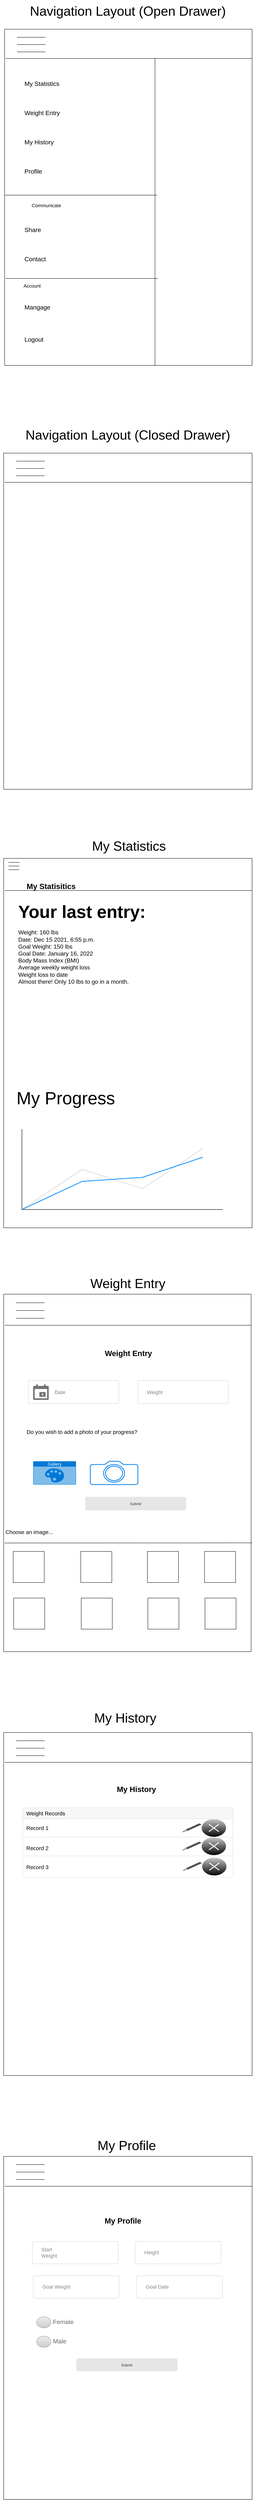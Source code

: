 <mxfile version="15.8.7" type="device"><diagram name="Page-1" id="f1b7ffb7-ca1e-a977-7cf5-a751b3c06c05"><mxGraphModel dx="1422" dy="905" grid="1" gridSize="10" guides="1" tooltips="1" connect="1" arrows="1" fold="1" page="1" pageScale="1" pageWidth="826" pageHeight="1169" background="#ffffff" math="0" shadow="0"><root><mxCell id="0"/><mxCell id="1" parent="0"/><mxCell id="yQruZDLGLBQ9WmVPAQLs-1" value="" style="group" vertex="1" connectable="0" parent="1"><mxGeometry x="80" y="1240" width="680" height="1000" as="geometry"/></mxCell><mxCell id="V3ERYXsZhaFRzKXJL1cr-66" value="&lt;font style=&quot;font-size: 36px&quot;&gt;Navigation Layout (Closed Drawer)&lt;/font&gt;" style="text;html=1;strokeColor=none;fillColor=none;align=center;verticalAlign=middle;whiteSpace=wrap;rounded=0;" parent="yQruZDLGLBQ9WmVPAQLs-1" vertex="1"><mxGeometry x="5" width="670" height="60" as="geometry"/></mxCell><mxCell id="V3ERYXsZhaFRzKXJL1cr-75" value="" style="rounded=0;whiteSpace=wrap;html=1;" parent="yQruZDLGLBQ9WmVPAQLs-1" vertex="1"><mxGeometry y="80.0" width="680" height="920.0" as="geometry"/></mxCell><mxCell id="V3ERYXsZhaFRzKXJL1cr-76" value="" style="endArrow=none;html=1;rounded=0;exitX=0.004;exitY=0.087;exitDx=0;exitDy=0;exitPerimeter=0;entryX=1;entryY=0.087;entryDx=0;entryDy=0;entryPerimeter=0;" parent="yQruZDLGLBQ9WmVPAQLs-1" source="V3ERYXsZhaFRzKXJL1cr-75" target="V3ERYXsZhaFRzKXJL1cr-75" edge="1"><mxGeometry width="50" height="50" relative="1" as="geometry"><mxPoint x="52.308" y="260" as="sourcePoint"/><mxPoint x="183.077" y="160.0" as="targetPoint"/></mxGeometry></mxCell><mxCell id="V3ERYXsZhaFRzKXJL1cr-77" value="" style="endArrow=none;html=1;rounded=0;" parent="yQruZDLGLBQ9WmVPAQLs-1" edge="1"><mxGeometry width="50" height="50" relative="1" as="geometry"><mxPoint x="34" y="102.0" as="sourcePoint"/><mxPoint x="112.462" y="102.0" as="targetPoint"/></mxGeometry></mxCell><mxCell id="V3ERYXsZhaFRzKXJL1cr-78" value="" style="endArrow=none;html=1;rounded=0;" parent="yQruZDLGLBQ9WmVPAQLs-1" edge="1"><mxGeometry width="50" height="50" relative="1" as="geometry"><mxPoint x="34" y="122.0" as="sourcePoint"/><mxPoint x="112.462" y="122.0" as="targetPoint"/></mxGeometry></mxCell><mxCell id="V3ERYXsZhaFRzKXJL1cr-79" value="" style="endArrow=none;html=1;rounded=0;" parent="yQruZDLGLBQ9WmVPAQLs-1" edge="1"><mxGeometry width="50" height="50" relative="1" as="geometry"><mxPoint x="34" y="142" as="sourcePoint"/><mxPoint x="112.462" y="142" as="targetPoint"/></mxGeometry></mxCell><mxCell id="yQruZDLGLBQ9WmVPAQLs-2" value="" style="group" vertex="1" connectable="0" parent="1"><mxGeometry x="80" y="80" width="680" height="1000" as="geometry"/></mxCell><mxCell id="V3ERYXsZhaFRzKXJL1cr-63" value="" style="rounded=0;whiteSpace=wrap;html=1;" parent="yQruZDLGLBQ9WmVPAQLs-2" vertex="1"><mxGeometry x="2.605" y="80.0" width="677.395" height="920.0" as="geometry"/></mxCell><mxCell id="V3ERYXsZhaFRzKXJL1cr-65" value="&lt;font style=&quot;font-size: 36px&quot;&gt;Navigation Layout (Open Drawer)&lt;/font&gt;" style="text;html=1;strokeColor=none;fillColor=none;align=center;verticalAlign=middle;whiteSpace=wrap;rounded=0;" parent="yQruZDLGLBQ9WmVPAQLs-2" vertex="1"><mxGeometry x="10" width="660" height="60" as="geometry"/></mxCell><mxCell id="V3ERYXsZhaFRzKXJL1cr-67" value="" style="endArrow=none;html=1;rounded=0;exitX=0.004;exitY=0.087;exitDx=0;exitDy=0;exitPerimeter=0;entryX=1;entryY=0.087;entryDx=0;entryDy=0;entryPerimeter=0;" parent="yQruZDLGLBQ9WmVPAQLs-2" source="V3ERYXsZhaFRzKXJL1cr-63" target="V3ERYXsZhaFRzKXJL1cr-63" edge="1"><mxGeometry width="50" height="50" relative="1" as="geometry"><mxPoint x="54.713" y="260.0" as="sourcePoint"/><mxPoint x="184.981" y="160.0" as="targetPoint"/></mxGeometry></mxCell><mxCell id="V3ERYXsZhaFRzKXJL1cr-71" value="" style="endArrow=none;html=1;rounded=0;" parent="yQruZDLGLBQ9WmVPAQLs-2" edge="1"><mxGeometry width="50" height="50" relative="1" as="geometry"><mxPoint x="36.475" y="102.0" as="sourcePoint"/><mxPoint x="114.636" y="102.0" as="targetPoint"/></mxGeometry></mxCell><mxCell id="V3ERYXsZhaFRzKXJL1cr-72" value="" style="endArrow=none;html=1;rounded=0;" parent="yQruZDLGLBQ9WmVPAQLs-2" edge="1"><mxGeometry width="50" height="50" relative="1" as="geometry"><mxPoint x="36.475" y="122.0" as="sourcePoint"/><mxPoint x="114.636" y="122.0" as="targetPoint"/></mxGeometry></mxCell><mxCell id="V3ERYXsZhaFRzKXJL1cr-73" value="" style="endArrow=none;html=1;rounded=0;" parent="yQruZDLGLBQ9WmVPAQLs-2" edge="1"><mxGeometry width="50" height="50" relative="1" as="geometry"><mxPoint x="36.475" y="142.0" as="sourcePoint"/><mxPoint x="114.636" y="142.0" as="targetPoint"/></mxGeometry></mxCell><mxCell id="V3ERYXsZhaFRzKXJL1cr-81" value="" style="endArrow=none;html=1;rounded=0;" parent="yQruZDLGLBQ9WmVPAQLs-2" edge="1"><mxGeometry width="50" height="50" relative="1" as="geometry"><mxPoint x="414.253" y="1000.0" as="sourcePoint"/><mxPoint x="414.253" y="160.0" as="targetPoint"/></mxGeometry></mxCell><mxCell id="V3ERYXsZhaFRzKXJL1cr-82" value="&lt;font style=&quot;font-size: 17px&quot;&gt;My Statistics&lt;/font&gt;" style="text;html=1;strokeColor=none;fillColor=none;align=left;verticalAlign=middle;whiteSpace=wrap;rounded=0;" parent="yQruZDLGLBQ9WmVPAQLs-2" vertex="1"><mxGeometry x="54.713" y="200.0" width="312.644" height="60.0" as="geometry"/></mxCell><mxCell id="V3ERYXsZhaFRzKXJL1cr-83" value="&lt;font style=&quot;font-size: 17px&quot;&gt;Weight Entry&lt;/font&gt;" style="text;html=1;strokeColor=none;fillColor=none;align=left;verticalAlign=middle;whiteSpace=wrap;rounded=0;" parent="yQruZDLGLBQ9WmVPAQLs-2" vertex="1"><mxGeometry x="54.713" y="280.0" width="312.644" height="60.0" as="geometry"/></mxCell><mxCell id="V3ERYXsZhaFRzKXJL1cr-84" value="&lt;font style=&quot;font-size: 17px&quot;&gt;My History&lt;/font&gt;" style="text;html=1;strokeColor=none;fillColor=none;align=left;verticalAlign=middle;whiteSpace=wrap;rounded=0;" parent="yQruZDLGLBQ9WmVPAQLs-2" vertex="1"><mxGeometry x="54.713" y="360.0" width="312.644" height="60.0" as="geometry"/></mxCell><mxCell id="V3ERYXsZhaFRzKXJL1cr-86" value="&lt;span style=&quot;font-size: 17px&quot;&gt;Profile&lt;/span&gt;" style="text;html=1;strokeColor=none;fillColor=none;align=left;verticalAlign=middle;whiteSpace=wrap;rounded=0;" parent="yQruZDLGLBQ9WmVPAQLs-2" vertex="1"><mxGeometry x="54.713" y="440.0" width="312.644" height="60.0" as="geometry"/></mxCell><mxCell id="V3ERYXsZhaFRzKXJL1cr-97" value="" style="endArrow=none;html=1;rounded=0;fontSize=17;exitX=0;exitY=0.5;exitDx=0;exitDy=0;" parent="yQruZDLGLBQ9WmVPAQLs-2" edge="1"><mxGeometry width="50" height="50" relative="1" as="geometry"><mxPoint x="2.605" y="534.0" as="sourcePoint"/><mxPoint x="419.464" y="534.0" as="targetPoint"/></mxGeometry></mxCell><mxCell id="V3ERYXsZhaFRzKXJL1cr-100" value="&lt;font style=&quot;font-size: 13px&quot;&gt;Communicate&lt;/font&gt;" style="text;html=1;strokeColor=none;fillColor=none;align=center;verticalAlign=middle;whiteSpace=wrap;rounded=0;fontSize=17;" parent="yQruZDLGLBQ9WmVPAQLs-2" vertex="1"><mxGeometry x="39.08" y="532.0" width="156.322" height="60.0" as="geometry"/></mxCell><mxCell id="V3ERYXsZhaFRzKXJL1cr-104" value="&lt;font style=&quot;font-size: 17px&quot;&gt;Share&lt;/font&gt;" style="text;html=1;strokeColor=none;fillColor=none;align=left;verticalAlign=middle;whiteSpace=wrap;rounded=0;" parent="yQruZDLGLBQ9WmVPAQLs-2" vertex="1"><mxGeometry x="54.713" y="600" width="312.644" height="60.0" as="geometry"/></mxCell><mxCell id="V3ERYXsZhaFRzKXJL1cr-105" value="&lt;font style=&quot;font-size: 17px&quot;&gt;Contact&lt;/font&gt;" style="text;html=1;strokeColor=none;fillColor=none;align=left;verticalAlign=middle;whiteSpace=wrap;rounded=0;" parent="yQruZDLGLBQ9WmVPAQLs-2" vertex="1"><mxGeometry x="54.713" y="680.0" width="312.644" height="60.0" as="geometry"/></mxCell><mxCell id="V3ERYXsZhaFRzKXJL1cr-106" value="" style="endArrow=none;html=1;rounded=0;fontSize=17;exitX=0;exitY=0.5;exitDx=0;exitDy=0;" parent="yQruZDLGLBQ9WmVPAQLs-2" edge="1"><mxGeometry width="50" height="50" relative="1" as="geometry"><mxPoint x="5.211" y="762.0" as="sourcePoint"/><mxPoint x="422.069" y="762.0" as="targetPoint"/></mxGeometry></mxCell><mxCell id="V3ERYXsZhaFRzKXJL1cr-107" value="&lt;span style=&quot;font-size: 13px&quot;&gt;Account&lt;/span&gt;" style="text;html=1;strokeColor=none;fillColor=none;align=center;verticalAlign=middle;whiteSpace=wrap;rounded=0;fontSize=17;" parent="yQruZDLGLBQ9WmVPAQLs-2" vertex="1"><mxGeometry y="752.0" width="156.322" height="60.0" as="geometry"/></mxCell><mxCell id="V3ERYXsZhaFRzKXJL1cr-108" value="&lt;font style=&quot;font-size: 17px&quot;&gt;Mangage&lt;/font&gt;" style="text;html=1;strokeColor=none;fillColor=none;align=left;verticalAlign=middle;whiteSpace=wrap;rounded=0;" parent="yQruZDLGLBQ9WmVPAQLs-2" vertex="1"><mxGeometry x="54.713" y="812.0" width="312.644" height="60.0" as="geometry"/></mxCell><mxCell id="V3ERYXsZhaFRzKXJL1cr-109" value="&lt;font style=&quot;font-size: 17px&quot;&gt;Logout&lt;/font&gt;" style="text;html=1;strokeColor=none;fillColor=none;align=left;verticalAlign=middle;whiteSpace=wrap;rounded=0;" parent="yQruZDLGLBQ9WmVPAQLs-2" vertex="1"><mxGeometry x="54.713" y="900.0" width="312.644" height="60.0" as="geometry"/></mxCell><mxCell id="yQruZDLGLBQ9WmVPAQLs-3" value="" style="group" vertex="1" connectable="0" parent="1"><mxGeometry x="80" y="2400" width="680" height="1040" as="geometry"/></mxCell><mxCell id="V3ERYXsZhaFRzKXJL1cr-87" value="" style="rounded=0;whiteSpace=wrap;html=1;" parent="yQruZDLGLBQ9WmVPAQLs-3" vertex="1"><mxGeometry y="29" width="680" height="1011" as="geometry"/></mxCell><mxCell id="V3ERYXsZhaFRzKXJL1cr-88" value="" style="endArrow=none;html=1;rounded=0;exitX=0.004;exitY=0.087;exitDx=0;exitDy=0;exitPerimeter=0;entryX=1;entryY=0.087;entryDx=0;entryDy=0;entryPerimeter=0;" parent="yQruZDLGLBQ9WmVPAQLs-3" source="V3ERYXsZhaFRzKXJL1cr-87" target="V3ERYXsZhaFRzKXJL1cr-87" edge="1"><mxGeometry width="50" height="50" relative="1" as="geometry"><mxPoint x="20" y="119" as="sourcePoint"/><mxPoint x="70" y="69" as="targetPoint"/></mxGeometry></mxCell><mxCell id="V3ERYXsZhaFRzKXJL1cr-89" value="" style="endArrow=none;html=1;rounded=0;" parent="yQruZDLGLBQ9WmVPAQLs-3" edge="1"><mxGeometry width="50" height="50" relative="1" as="geometry"><mxPoint x="13" y="40" as="sourcePoint"/><mxPoint x="43" y="40" as="targetPoint"/></mxGeometry></mxCell><mxCell id="V3ERYXsZhaFRzKXJL1cr-90" value="" style="endArrow=none;html=1;rounded=0;" parent="yQruZDLGLBQ9WmVPAQLs-3" edge="1"><mxGeometry width="50" height="50" relative="1" as="geometry"><mxPoint x="13" y="50" as="sourcePoint"/><mxPoint x="43" y="50" as="targetPoint"/></mxGeometry></mxCell><mxCell id="V3ERYXsZhaFRzKXJL1cr-91" value="" style="endArrow=none;html=1;rounded=0;" parent="yQruZDLGLBQ9WmVPAQLs-3" edge="1"><mxGeometry width="50" height="50" relative="1" as="geometry"><mxPoint x="13" y="60" as="sourcePoint"/><mxPoint x="43" y="60" as="targetPoint"/></mxGeometry></mxCell><mxCell id="V3ERYXsZhaFRzKXJL1cr-112" value="&lt;h1&gt;&lt;font style=&quot;font-size: 48px&quot;&gt;Your last entry:&lt;/font&gt;&lt;/h1&gt;&lt;font size=&quot;3&quot;&gt;&lt;span&gt;&lt;font&gt;Weight: 160 lbs&lt;br&gt;&lt;/font&gt;&lt;/span&gt;&lt;span&gt;Date: Dec 15 2021, 6:55 p.m.&lt;br&gt;&lt;/span&gt;&lt;/font&gt;&lt;span&gt;&lt;font size=&quot;3&quot;&gt;Goal Weight: 150 lbs&lt;br&gt;Goal Date: January 16, 2022&lt;br&gt;Body Mass Index (BMI) &lt;br&gt;Average weekly weight loss&lt;br&gt;Weight loss to date&lt;br&gt;Almost there! Only 10 lbs to go in a month.&lt;/font&gt;&lt;br&gt;&lt;/span&gt;" style="text;html=1;strokeColor=none;fillColor=none;spacing=5;spacingTop=-20;whiteSpace=wrap;overflow=hidden;rounded=0;fontSize=13;" parent="yQruZDLGLBQ9WmVPAQLs-3" vertex="1"><mxGeometry x="35" y="140" width="615" height="510" as="geometry"/></mxCell><mxCell id="V3ERYXsZhaFRzKXJL1cr-113" value="" style="verticalLabelPosition=bottom;shadow=0;dashed=0;align=center;html=1;verticalAlign=top;strokeWidth=1;shape=mxgraph.mockup.graphics.lineChart;strokeColor=none;strokeColor2=#666666;strokeColor3=#008cff;strokeColor4=#dddddd;fontSize=10;" parent="yQruZDLGLBQ9WmVPAQLs-3" vertex="1"><mxGeometry x="50" y="770" width="550" height="220" as="geometry"/></mxCell><mxCell id="V3ERYXsZhaFRzKXJL1cr-114" value="&lt;font style=&quot;font-size: 48px&quot;&gt;My Progress&lt;/font&gt;" style="text;html=1;strokeColor=none;fillColor=none;align=center;verticalAlign=middle;whiteSpace=wrap;rounded=0;fontSize=10;" parent="yQruZDLGLBQ9WmVPAQLs-3" vertex="1"><mxGeometry x="-10" y="670" width="360" height="30" as="geometry"/></mxCell><mxCell id="V3ERYXsZhaFRzKXJL1cr-125" value="&lt;b&gt;&lt;font style=&quot;font-size: 21px&quot;&gt;My Statisitics&lt;/font&gt;&lt;/b&gt;" style="text;html=1;strokeColor=none;fillColor=none;align=center;verticalAlign=middle;whiteSpace=wrap;rounded=0;fontSize=15;" parent="yQruZDLGLBQ9WmVPAQLs-3" vertex="1"><mxGeometry x="25" y="90" width="210" height="30" as="geometry"/></mxCell><mxCell id="yQruZDLGLBQ9WmVPAQLs-4" value="" style="group" vertex="1" connectable="0" parent="1"><mxGeometry x="80" y="3560" width="680" height="1040" as="geometry"/></mxCell><mxCell id="V3ERYXsZhaFRzKXJL1cr-92" value="" style="rounded=0;whiteSpace=wrap;html=1;" parent="yQruZDLGLBQ9WmVPAQLs-4" vertex="1"><mxGeometry y="61.677" width="677.395" height="978.323" as="geometry"/></mxCell><mxCell id="V3ERYXsZhaFRzKXJL1cr-93" value="" style="endArrow=none;html=1;rounded=0;exitX=0.004;exitY=0.087;exitDx=0;exitDy=0;exitPerimeter=0;entryX=1;entryY=0.087;entryDx=0;entryDy=0;entryPerimeter=0;" parent="yQruZDLGLBQ9WmVPAQLs-4" source="V3ERYXsZhaFRzKXJL1cr-92" target="V3ERYXsZhaFRzKXJL1cr-92" edge="1"><mxGeometry width="50" height="50" relative="1" as="geometry"><mxPoint x="52.107" y="253.088" as="sourcePoint"/><mxPoint x="182.375" y="146.748" as="targetPoint"/></mxGeometry></mxCell><mxCell id="V3ERYXsZhaFRzKXJL1cr-94" value="" style="endArrow=none;html=1;rounded=0;" parent="yQruZDLGLBQ9WmVPAQLs-4" edge="1"><mxGeometry width="50" height="50" relative="1" as="geometry"><mxPoint x="33.87" y="85.072" as="sourcePoint"/><mxPoint x="112.031" y="85.072" as="targetPoint"/></mxGeometry></mxCell><mxCell id="V3ERYXsZhaFRzKXJL1cr-95" value="" style="endArrow=none;html=1;rounded=0;" parent="yQruZDLGLBQ9WmVPAQLs-4" edge="1"><mxGeometry width="50" height="50" relative="1" as="geometry"><mxPoint x="33.87" y="106.339" as="sourcePoint"/><mxPoint x="112.031" y="106.339" as="targetPoint"/></mxGeometry></mxCell><mxCell id="V3ERYXsZhaFRzKXJL1cr-96" value="" style="endArrow=none;html=1;rounded=0;" parent="yQruZDLGLBQ9WmVPAQLs-4" edge="1"><mxGeometry width="50" height="50" relative="1" as="geometry"><mxPoint x="33.87" y="127.607" as="sourcePoint"/><mxPoint x="112.031" y="127.607" as="targetPoint"/></mxGeometry></mxCell><mxCell id="V3ERYXsZhaFRzKXJL1cr-110" value="&lt;font style=&quot;font-size: 36px&quot;&gt;Weight Entry&lt;/font&gt;" style="text;html=1;strokeColor=none;fillColor=none;align=center;verticalAlign=middle;whiteSpace=wrap;rounded=0;" parent="yQruZDLGLBQ9WmVPAQLs-4" vertex="1"><mxGeometry x="50" width="580" height="63.8" as="geometry"/></mxCell><mxCell id="V3ERYXsZhaFRzKXJL1cr-126" value="&lt;b&gt;&lt;font style=&quot;font-size: 21px&quot;&gt;Weight Entry&lt;/font&gt;&lt;/b&gt;" style="text;html=1;strokeColor=none;fillColor=none;align=center;verticalAlign=middle;whiteSpace=wrap;rounded=0;fontSize=15;" parent="yQruZDLGLBQ9WmVPAQLs-4" vertex="1"><mxGeometry x="67.739" y="191.411" width="547.126" height="63.804" as="geometry"/></mxCell><mxCell id="V3ERYXsZhaFRzKXJL1cr-148" value="Weight" style="html=1;shadow=0;dashed=0;shape=mxgraph.bootstrap.rrect;rSize=5;strokeColor=#CED4DA;html=1;whiteSpace=wrap;fillColor=#FFFFFF;fontColor=#7D868C;align=left;spacing=15;spacingLeft=10;fontSize=14;" parent="yQruZDLGLBQ9WmVPAQLs-4" vertex="1"><mxGeometry x="367.356" y="297.751" width="247.51" height="63.804" as="geometry"/></mxCell><mxCell id="V3ERYXsZhaFRzKXJL1cr-149" value="&amp;nbsp; &amp;nbsp; &amp;nbsp; &amp;nbsp; &amp;nbsp; &amp;nbsp; Date" style="html=1;shadow=0;dashed=0;shape=mxgraph.bootstrap.rrect;rSize=5;strokeColor=#CED4DA;html=1;whiteSpace=wrap;fillColor=#FFFFFF;fontColor=#7D868C;align=left;spacing=15;spacingLeft=10;fontSize=14;" parent="yQruZDLGLBQ9WmVPAQLs-4" vertex="1"><mxGeometry x="67.739" y="297.751" width="247.51" height="63.804" as="geometry"/></mxCell><mxCell id="V3ERYXsZhaFRzKXJL1cr-151" value="" style="dashed=0;aspect=fixed;verticalLabelPosition=bottom;verticalAlign=top;align=center;shape=mxgraph.gmdl.calendar;strokeColor=none;fillColor=#737373;shadow=0;sketch=0;fontSize=21;" parent="yQruZDLGLBQ9WmVPAQLs-4" vertex="1"><mxGeometry x="80.771" y="308.384" width="42.536" height="42.536" as="geometry"/></mxCell><mxCell id="V3ERYXsZhaFRzKXJL1cr-153" value="&lt;font style=&quot;font-size: 15px&quot;&gt;Do you wish to add a photo of your progress?&lt;/font&gt;" style="text;html=1;strokeColor=none;fillColor=none;align=left;verticalAlign=middle;whiteSpace=wrap;rounded=0;fontSize=21;" parent="yQruZDLGLBQ9WmVPAQLs-4" vertex="1"><mxGeometry x="61.226" y="361.554" width="534.1" height="148.875" as="geometry"/></mxCell><mxCell id="V3ERYXsZhaFRzKXJL1cr-154" value="Gallery" style="html=1;strokeColor=none;fillColor=#0079D6;labelPosition=center;verticalLabelPosition=middle;verticalAlign=top;align=center;fontSize=12;outlineConnect=0;spacingTop=-6;fontColor=#FFFFFF;sketch=0;shape=mxgraph.sitemap.gallery;" parent="yQruZDLGLBQ9WmVPAQLs-4" vertex="1"><mxGeometry x="80.766" y="518.937" width="117.241" height="63.804" as="geometry"/></mxCell><mxCell id="V3ERYXsZhaFRzKXJL1cr-155" value="" style="html=1;verticalLabelPosition=bottom;align=center;labelBackgroundColor=#ffffff;verticalAlign=top;strokeWidth=2;strokeColor=#0080F0;shadow=0;dashed=0;shape=mxgraph.ios7.icons.camera;fontSize=15;" parent="yQruZDLGLBQ9WmVPAQLs-4" vertex="1"><mxGeometry x="237.088" y="518.937" width="130.268" height="63.804" as="geometry"/></mxCell><mxCell id="V3ERYXsZhaFRzKXJL1cr-156" value="" style="endArrow=none;html=1;rounded=0;fontSize=15;exitX=0.004;exitY=0.696;exitDx=0;exitDy=0;exitPerimeter=0;" parent="yQruZDLGLBQ9WmVPAQLs-4" source="V3ERYXsZhaFRzKXJL1cr-92" edge="1"><mxGeometry width="50" height="50" relative="1" as="geometry"><mxPoint x="2.605" y="595.501" as="sourcePoint"/><mxPoint x="680.0" y="742.249" as="targetPoint"/></mxGeometry></mxCell><mxCell id="V3ERYXsZhaFRzKXJL1cr-157" value="Choose an image..." style="text;html=1;strokeColor=none;fillColor=none;align=left;verticalAlign=middle;whiteSpace=wrap;rounded=0;fontSize=15;" parent="yQruZDLGLBQ9WmVPAQLs-4" vertex="1"><mxGeometry x="2.605" y="680.573" width="442.912" height="63.804" as="geometry"/></mxCell><mxCell id="V3ERYXsZhaFRzKXJL1cr-158" value="" style="whiteSpace=wrap;html=1;aspect=fixed;fontSize=15;" parent="yQruZDLGLBQ9WmVPAQLs-4" vertex="1"><mxGeometry x="26.054" y="765.644" width="85.072" height="85.072" as="geometry"/></mxCell><mxCell id="V3ERYXsZhaFRzKXJL1cr-159" value="" style="whiteSpace=wrap;html=1;aspect=fixed;fontSize=15;" parent="yQruZDLGLBQ9WmVPAQLs-4" vertex="1"><mxGeometry x="211.034" y="765.644" width="85.072" height="85.072" as="geometry"/></mxCell><mxCell id="V3ERYXsZhaFRzKXJL1cr-160" value="" style="whiteSpace=wrap;html=1;aspect=fixed;fontSize=15;" parent="yQruZDLGLBQ9WmVPAQLs-4" vertex="1"><mxGeometry x="393.41" y="765.644" width="85.072" height="85.072" as="geometry"/></mxCell><mxCell id="V3ERYXsZhaFRzKXJL1cr-161" value="" style="whiteSpace=wrap;html=1;aspect=fixed;fontSize=15;" parent="yQruZDLGLBQ9WmVPAQLs-4" vertex="1"><mxGeometry x="549.732" y="765.644" width="85.072" height="85.072" as="geometry"/></mxCell><mxCell id="V3ERYXsZhaFRzKXJL1cr-162" value="" style="whiteSpace=wrap;html=1;aspect=fixed;fontSize=15;" parent="yQruZDLGLBQ9WmVPAQLs-4" vertex="1"><mxGeometry x="27.356" y="893.252" width="85.072" height="85.072" as="geometry"/></mxCell><mxCell id="V3ERYXsZhaFRzKXJL1cr-163" value="" style="whiteSpace=wrap;html=1;aspect=fixed;fontSize=15;" parent="yQruZDLGLBQ9WmVPAQLs-4" vertex="1"><mxGeometry x="212.337" y="893.252" width="85.072" height="85.072" as="geometry"/></mxCell><mxCell id="V3ERYXsZhaFRzKXJL1cr-164" value="" style="whiteSpace=wrap;html=1;aspect=fixed;fontSize=15;" parent="yQruZDLGLBQ9WmVPAQLs-4" vertex="1"><mxGeometry x="394.713" y="893.252" width="85.072" height="85.072" as="geometry"/></mxCell><mxCell id="V3ERYXsZhaFRzKXJL1cr-165" value="" style="whiteSpace=wrap;html=1;aspect=fixed;fontSize=15;" parent="yQruZDLGLBQ9WmVPAQLs-4" vertex="1"><mxGeometry x="551.034" y="893.252" width="85.072" height="85.072" as="geometry"/></mxCell><mxCell id="V3ERYXsZhaFRzKXJL1cr-177" value="Submit" style="rounded=1;html=1;shadow=0;dashed=0;whiteSpace=wrap;fontSize=10;fillColor=#E6E6E6;align=center;strokeColor=#E6E6E6;fontColor=#333333;" parent="yQruZDLGLBQ9WmVPAQLs-4" vertex="1"><mxGeometry x="224.061" y="616.769" width="274.866" height="35.9" as="geometry"/></mxCell><mxCell id="yQruZDLGLBQ9WmVPAQLs-5" value="" style="group" vertex="1" connectable="0" parent="1"><mxGeometry x="80" y="4760" width="680" height="1000" as="geometry"/></mxCell><mxCell id="V3ERYXsZhaFRzKXJL1cr-115" value="" style="rounded=0;whiteSpace=wrap;html=1;" parent="yQruZDLGLBQ9WmVPAQLs-5" vertex="1"><mxGeometry y="61.224" width="680" height="938.776" as="geometry"/></mxCell><mxCell id="V3ERYXsZhaFRzKXJL1cr-116" value="" style="endArrow=none;html=1;rounded=0;exitX=0.004;exitY=0.087;exitDx=0;exitDy=0;exitPerimeter=0;entryX=1;entryY=0.087;entryDx=0;entryDy=0;entryPerimeter=0;" parent="yQruZDLGLBQ9WmVPAQLs-5" source="V3ERYXsZhaFRzKXJL1cr-115" target="V3ERYXsZhaFRzKXJL1cr-115" edge="1"><mxGeometry width="50" height="50" relative="1" as="geometry"><mxPoint x="52.308" y="244.898" as="sourcePoint"/><mxPoint x="183.077" y="142.857" as="targetPoint"/></mxGeometry></mxCell><mxCell id="V3ERYXsZhaFRzKXJL1cr-117" value="" style="endArrow=none;html=1;rounded=0;" parent="yQruZDLGLBQ9WmVPAQLs-5" edge="1"><mxGeometry width="50" height="50" relative="1" as="geometry"><mxPoint x="34" y="83.673" as="sourcePoint"/><mxPoint x="112.462" y="83.673" as="targetPoint"/></mxGeometry></mxCell><mxCell id="V3ERYXsZhaFRzKXJL1cr-118" value="" style="endArrow=none;html=1;rounded=0;" parent="yQruZDLGLBQ9WmVPAQLs-5" edge="1"><mxGeometry width="50" height="50" relative="1" as="geometry"><mxPoint x="34" y="104.082" as="sourcePoint"/><mxPoint x="112.462" y="104.082" as="targetPoint"/></mxGeometry></mxCell><mxCell id="V3ERYXsZhaFRzKXJL1cr-119" value="" style="endArrow=none;html=1;rounded=0;" parent="yQruZDLGLBQ9WmVPAQLs-5" edge="1"><mxGeometry width="50" height="50" relative="1" as="geometry"><mxPoint x="34" y="124.49" as="sourcePoint"/><mxPoint x="112.462" y="124.49" as="targetPoint"/></mxGeometry></mxCell><mxCell id="V3ERYXsZhaFRzKXJL1cr-127" value="&lt;b&gt;&lt;font style=&quot;font-size: 21px&quot;&gt;My History&lt;/font&gt;&lt;/b&gt;" style="text;html=1;strokeColor=none;fillColor=none;align=center;verticalAlign=middle;whiteSpace=wrap;rounded=0;fontSize=15;" parent="yQruZDLGLBQ9WmVPAQLs-5" vertex="1"><mxGeometry x="88.923" y="185.714" width="549.231" height="61.224" as="geometry"/></mxCell><mxCell id="V3ERYXsZhaFRzKXJL1cr-128" value="&lt;font style=&quot;font-size: 36px&quot;&gt;My History&lt;/font&gt;" style="text;html=1;strokeColor=none;fillColor=none;align=center;verticalAlign=middle;whiteSpace=wrap;rounded=0;" parent="yQruZDLGLBQ9WmVPAQLs-5" vertex="1"><mxGeometry x="43" y="-10" width="580" height="61.22" as="geometry"/></mxCell><mxCell id="V3ERYXsZhaFRzKXJL1cr-166" value="" style="html=1;shadow=0;dashed=0;shape=mxgraph.bootstrap.rrect;rSize=5;strokeColor=#DFDFDF;html=1;whiteSpace=wrap;fillColor=#FFFFFF;fontColor=#000000;fontSize=15;" parent="yQruZDLGLBQ9WmVPAQLs-5" vertex="1"><mxGeometry x="52.31" y="267.35" width="575.38" height="142.65" as="geometry"/></mxCell><mxCell id="V3ERYXsZhaFRzKXJL1cr-167" value="Weight Records" style="html=1;shadow=0;dashed=0;shape=mxgraph.bootstrap.topButton;strokeColor=inherit;fillColor=#F7F7F7;rSize=5;perimeter=none;whiteSpace=wrap;resizeWidth=1;align=left;spacing=10;fontSize=15;" parent="V3ERYXsZhaFRzKXJL1cr-166" vertex="1"><mxGeometry width="575.38" height="30" relative="1" as="geometry"/></mxCell><mxCell id="V3ERYXsZhaFRzKXJL1cr-168" value="Record 1" style="strokeColor=inherit;fillColor=inherit;gradientColor=inherit;fontColor=inherit;html=1;shadow=0;dashed=0;perimeter=none;whiteSpace=wrap;resizeWidth=1;align=left;spacing=10;fontSize=15;" parent="V3ERYXsZhaFRzKXJL1cr-166" vertex="1"><mxGeometry width="575.38" height="50" relative="1" as="geometry"><mxPoint y="30" as="offset"/></mxGeometry></mxCell><mxCell id="V3ERYXsZhaFRzKXJL1cr-169" value="Record 2" style="strokeColor=inherit;fillColor=inherit;gradientColor=inherit;fontColor=inherit;html=1;shadow=0;dashed=0;perimeter=none;whiteSpace=wrap;resizeWidth=1;align=left;spacing=10;fontSize=15;" parent="V3ERYXsZhaFRzKXJL1cr-166" vertex="1"><mxGeometry width="575.38" height="60" relative="1" as="geometry"><mxPoint y="80" as="offset"/></mxGeometry></mxCell><mxCell id="V3ERYXsZhaFRzKXJL1cr-170" value="Record 3" style="strokeColor=inherit;fillColor=inherit;gradientColor=inherit;fontColor=inherit;html=1;shadow=0;dashed=0;shape=mxgraph.bootstrap.bottomButton;rSize=5;perimeter=none;whiteSpace=wrap;resizeWidth=1;resizeHeight=0;align=left;spacing=10;fontSize=15;" parent="V3ERYXsZhaFRzKXJL1cr-166" vertex="1"><mxGeometry y="1" width="575.38" height="59" relative="1" as="geometry"><mxPoint y="-11" as="offset"/></mxGeometry></mxCell><mxCell id="V3ERYXsZhaFRzKXJL1cr-171" value="" style="sketch=0;pointerEvents=1;shadow=0;dashed=0;html=1;strokeColor=none;fillColor=#505050;labelPosition=center;verticalLabelPosition=bottom;verticalAlign=top;outlineConnect=0;align=center;shape=mxgraph.office.concepts.writing_pencil;fontSize=15;" parent="V3ERYXsZhaFRzKXJL1cr-166" vertex="1"><mxGeometry x="436.766" y="42.795" width="52.307" height="23.775" as="geometry"/></mxCell><mxCell id="V3ERYXsZhaFRzKXJL1cr-174" value="" style="verticalLabelPosition=bottom;verticalAlign=top;html=1;shadow=0;dashed=0;strokeWidth=1;shape=mxgraph.ios.iDeleteApp;fillColor=#cccccc;fillColor2=#000000;strokeColor=#ffffff;sketch=0;fontSize=15;" parent="V3ERYXsZhaFRzKXJL1cr-166" vertex="1"><mxGeometry x="489.07" y="30" width="68" height="50" as="geometry"/></mxCell><mxCell id="yQruZDLGLBQ9WmVPAQLs-7" value="" style="sketch=0;pointerEvents=1;shadow=0;dashed=0;html=1;strokeColor=none;fillColor=#505050;labelPosition=center;verticalLabelPosition=bottom;verticalAlign=top;outlineConnect=0;align=center;shape=mxgraph.office.concepts.writing_pencil;fontSize=15;" vertex="1" parent="V3ERYXsZhaFRzKXJL1cr-166"><mxGeometry x="436.766" y="92.795" width="52.307" height="23.775" as="geometry"/></mxCell><mxCell id="yQruZDLGLBQ9WmVPAQLs-8" value="" style="verticalLabelPosition=bottom;verticalAlign=top;html=1;shadow=0;dashed=0;strokeWidth=1;shape=mxgraph.ios.iDeleteApp;fillColor=#cccccc;fillColor2=#000000;strokeColor=#ffffff;sketch=0;fontSize=15;" vertex="1" parent="V3ERYXsZhaFRzKXJL1cr-166"><mxGeometry x="489.07" y="80" width="68" height="50" as="geometry"/></mxCell><mxCell id="yQruZDLGLBQ9WmVPAQLs-11" value="" style="sketch=0;pointerEvents=1;shadow=0;dashed=0;html=1;strokeColor=none;fillColor=#505050;labelPosition=center;verticalLabelPosition=bottom;verticalAlign=top;outlineConnect=0;align=center;shape=mxgraph.office.concepts.writing_pencil;fontSize=15;" vertex="1" parent="yQruZDLGLBQ9WmVPAQLs-5"><mxGeometry x="490.306" y="415.795" width="52.307" height="23.775" as="geometry"/></mxCell><mxCell id="yQruZDLGLBQ9WmVPAQLs-12" value="" style="verticalLabelPosition=bottom;verticalAlign=top;html=1;shadow=0;dashed=0;strokeWidth=1;shape=mxgraph.ios.iDeleteApp;fillColor=#cccccc;fillColor2=#000000;strokeColor=#ffffff;sketch=0;fontSize=15;" vertex="1" parent="yQruZDLGLBQ9WmVPAQLs-5"><mxGeometry x="542.61" y="403" width="68" height="50" as="geometry"/></mxCell><mxCell id="yQruZDLGLBQ9WmVPAQLs-6" value="" style="group" vertex="1" connectable="0" parent="1"><mxGeometry x="80" y="5920" width="680" height="1000" as="geometry"/></mxCell><mxCell id="V3ERYXsZhaFRzKXJL1cr-120" value="" style="rounded=0;whiteSpace=wrap;html=1;" parent="yQruZDLGLBQ9WmVPAQLs-6" vertex="1"><mxGeometry y="61.224" width="680" height="938.776" as="geometry"/></mxCell><mxCell id="V3ERYXsZhaFRzKXJL1cr-121" value="" style="endArrow=none;html=1;rounded=0;exitX=0.004;exitY=0.087;exitDx=0;exitDy=0;exitPerimeter=0;entryX=1;entryY=0.087;entryDx=0;entryDy=0;entryPerimeter=0;" parent="yQruZDLGLBQ9WmVPAQLs-6" source="V3ERYXsZhaFRzKXJL1cr-120" target="V3ERYXsZhaFRzKXJL1cr-120" edge="1"><mxGeometry width="50" height="50" relative="1" as="geometry"><mxPoint x="52.308" y="244.898" as="sourcePoint"/><mxPoint x="183.077" y="142.857" as="targetPoint"/></mxGeometry></mxCell><mxCell id="V3ERYXsZhaFRzKXJL1cr-122" value="" style="endArrow=none;html=1;rounded=0;" parent="yQruZDLGLBQ9WmVPAQLs-6" edge="1"><mxGeometry width="50" height="50" relative="1" as="geometry"><mxPoint x="34" y="83.673" as="sourcePoint"/><mxPoint x="112.462" y="83.673" as="targetPoint"/></mxGeometry></mxCell><mxCell id="V3ERYXsZhaFRzKXJL1cr-123" value="" style="endArrow=none;html=1;rounded=0;" parent="yQruZDLGLBQ9WmVPAQLs-6" edge="1"><mxGeometry width="50" height="50" relative="1" as="geometry"><mxPoint x="34" y="104.082" as="sourcePoint"/><mxPoint x="112.462" y="104.082" as="targetPoint"/></mxGeometry></mxCell><mxCell id="V3ERYXsZhaFRzKXJL1cr-124" value="" style="endArrow=none;html=1;rounded=0;" parent="yQruZDLGLBQ9WmVPAQLs-6" edge="1"><mxGeometry width="50" height="50" relative="1" as="geometry"><mxPoint x="34" y="124.49" as="sourcePoint"/><mxPoint x="112.462" y="124.49" as="targetPoint"/></mxGeometry></mxCell><mxCell id="V3ERYXsZhaFRzKXJL1cr-130" value="&lt;font style=&quot;font-size: 36px&quot;&gt;My Profile&lt;/font&gt;" style="text;html=1;strokeColor=none;fillColor=none;align=center;verticalAlign=middle;whiteSpace=wrap;rounded=0;" parent="yQruZDLGLBQ9WmVPAQLs-6" vertex="1"><mxGeometry x="180.462" width="313.846" height="61.224" as="geometry"/></mxCell><mxCell id="V3ERYXsZhaFRzKXJL1cr-152" value="Start&lt;br&gt;Weight" style="html=1;shadow=0;dashed=0;shape=mxgraph.bootstrap.rrect;rSize=5;strokeColor=#CED4DA;html=1;whiteSpace=wrap;fillColor=#FFFFFF;fontColor=#7D868C;align=left;spacing=15;spacingLeft=10;fontSize=14;" parent="yQruZDLGLBQ9WmVPAQLs-6" vertex="1"><mxGeometry x="78.462" y="293.878" width="235.385" height="61.224" as="geometry"/></mxCell><mxCell id="V3ERYXsZhaFRzKXJL1cr-178" value="Submit" style="rounded=1;html=1;shadow=0;dashed=0;whiteSpace=wrap;fontSize=10;fillColor=#E6E6E6;align=center;strokeColor=#E6E6E6;fontColor=#333333;" parent="yQruZDLGLBQ9WmVPAQLs-6" vertex="1"><mxGeometry x="199.423" y="614.286" width="275.923" height="34.449" as="geometry"/></mxCell><mxCell id="V3ERYXsZhaFRzKXJL1cr-180" value="&lt;b&gt;&lt;font style=&quot;font-size: 21px&quot;&gt;My Profile&lt;/font&gt;&lt;/b&gt;" style="text;html=1;strokeColor=none;fillColor=none;align=center;verticalAlign=middle;whiteSpace=wrap;rounded=0;fontSize=15;" parent="yQruZDLGLBQ9WmVPAQLs-6" vertex="1"><mxGeometry x="52.308" y="206.122" width="549.231" height="61.224" as="geometry"/></mxCell><mxCell id="V3ERYXsZhaFRzKXJL1cr-184" value="Height" style="html=1;shadow=0;dashed=0;shape=mxgraph.bootstrap.rrect;rSize=5;strokeColor=#CED4DA;html=1;whiteSpace=wrap;fillColor=#FFFFFF;fontColor=#7D868C;align=left;spacing=15;spacingLeft=10;fontSize=14;" parent="yQruZDLGLBQ9WmVPAQLs-6" vertex="1"><mxGeometry x="359.615" y="293.878" width="235.385" height="61.224" as="geometry"/></mxCell><mxCell id="V3ERYXsZhaFRzKXJL1cr-187" value="Goal Weight" style="html=1;shadow=0;dashed=0;shape=mxgraph.bootstrap.rrect;rSize=5;strokeColor=#CED4DA;html=1;whiteSpace=wrap;fillColor=#FFFFFF;fontColor=#7D868C;align=left;spacing=15;spacingLeft=10;fontSize=14;" parent="yQruZDLGLBQ9WmVPAQLs-6" vertex="1"><mxGeometry x="81.077" y="387.755" width="235.385" height="61.224" as="geometry"/></mxCell><mxCell id="V3ERYXsZhaFRzKXJL1cr-188" value="Goal Date" style="html=1;shadow=0;dashed=0;shape=mxgraph.bootstrap.rrect;rSize=5;strokeColor=#CED4DA;html=1;whiteSpace=wrap;fillColor=#FFFFFF;fontColor=#7D868C;align=left;spacing=15;spacingLeft=10;fontSize=14;" parent="yQruZDLGLBQ9WmVPAQLs-6" vertex="1"><mxGeometry x="363.538" y="387.755" width="235.385" height="61.224" as="geometry"/></mxCell><mxCell id="V3ERYXsZhaFRzKXJL1cr-191" value="Male" style="shape=ellipse;fillColor=#eeeeee;strokeColor=#999999;gradientColor=#cccccc;html=1;align=left;spacingLeft=4;fontSize=17;fontColor=#666666;labelPosition=right;shadow=0;" parent="yQruZDLGLBQ9WmVPAQLs-6" vertex="1"><mxGeometry x="90.231" y="553.061" width="39.231" height="30.612" as="geometry"/></mxCell><mxCell id="V3ERYXsZhaFRzKXJL1cr-198" value="Female" style="shape=ellipse;fillColor=#eeeeee;strokeColor=#999999;gradientColor=#cccccc;html=1;align=left;spacingLeft=4;fontSize=17;fontColor=#666666;labelPosition=right;shadow=0;" parent="yQruZDLGLBQ9WmVPAQLs-6" vertex="1"><mxGeometry x="90.231" y="500" width="39.231" height="30.612" as="geometry"/></mxCell><mxCell id="V3ERYXsZhaFRzKXJL1cr-111" value="&lt;font style=&quot;font-size: 36px&quot;&gt;My Statistics&lt;/font&gt;" style="text;html=1;strokeColor=none;fillColor=none;align=center;verticalAlign=middle;whiteSpace=wrap;rounded=0;" parent="1" vertex="1"><mxGeometry x="142.5" y="2380" width="560" height="30" as="geometry"/></mxCell></root></mxGraphModel></diagram></mxfile>